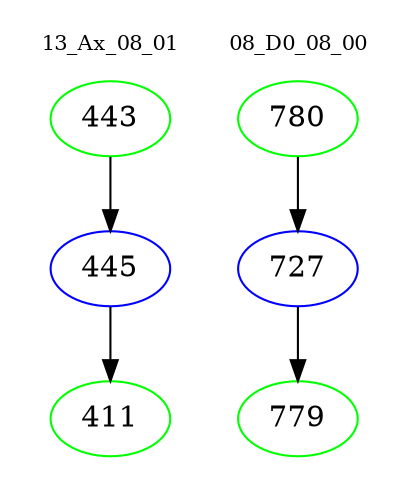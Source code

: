 digraph{
subgraph cluster_0 {
color = white
label = "13_Ax_08_01";
fontsize=10;
T0_443 [label="443", color="green"]
T0_443 -> T0_445 [color="black"]
T0_445 [label="445", color="blue"]
T0_445 -> T0_411 [color="black"]
T0_411 [label="411", color="green"]
}
subgraph cluster_1 {
color = white
label = "08_D0_08_00";
fontsize=10;
T1_780 [label="780", color="green"]
T1_780 -> T1_727 [color="black"]
T1_727 [label="727", color="blue"]
T1_727 -> T1_779 [color="black"]
T1_779 [label="779", color="green"]
}
}

